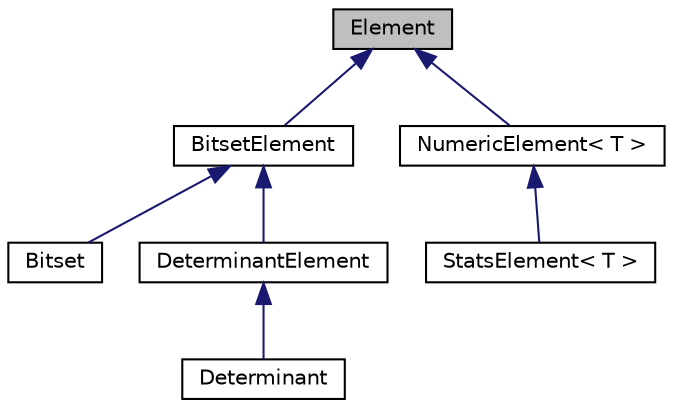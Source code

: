digraph "Element"
{
  edge [fontname="Helvetica",fontsize="10",labelfontname="Helvetica",labelfontsize="10"];
  node [fontname="Helvetica",fontsize="10",shape=record];
  Node1 [label="Element",height=0.2,width=0.4,color="black", fillcolor="grey75", style="filled", fontcolor="black"];
  Node1 -> Node2 [dir="back",color="midnightblue",fontsize="10",style="solid"];
  Node2 [label="BitsetElement",height=0.2,width=0.4,color="black", fillcolor="white", style="filled",URL="$classBitsetElement.html"];
  Node2 -> Node3 [dir="back",color="midnightblue",fontsize="10",style="solid"];
  Node3 [label="Bitset",height=0.2,width=0.4,color="black", fillcolor="white", style="filled",URL="$classBitset.html"];
  Node2 -> Node4 [dir="back",color="midnightblue",fontsize="10",style="solid"];
  Node4 [label="DeterminantElement",height=0.2,width=0.4,color="black", fillcolor="white", style="filled",URL="$classDeterminantElement.html"];
  Node4 -> Node5 [dir="back",color="midnightblue",fontsize="10",style="solid"];
  Node5 [label="Determinant",height=0.2,width=0.4,color="black", fillcolor="white", style="filled",URL="$classDeterminant.html"];
  Node1 -> Node6 [dir="back",color="midnightblue",fontsize="10",style="solid"];
  Node6 [label="NumericElement\< T \>",height=0.2,width=0.4,color="black", fillcolor="white", style="filled",URL="$classNumericElement.html"];
  Node6 -> Node7 [dir="back",color="midnightblue",fontsize="10",style="solid"];
  Node7 [label="StatsElement\< T \>",height=0.2,width=0.4,color="black", fillcolor="white", style="filled",URL="$classStatsElement.html"];
}

